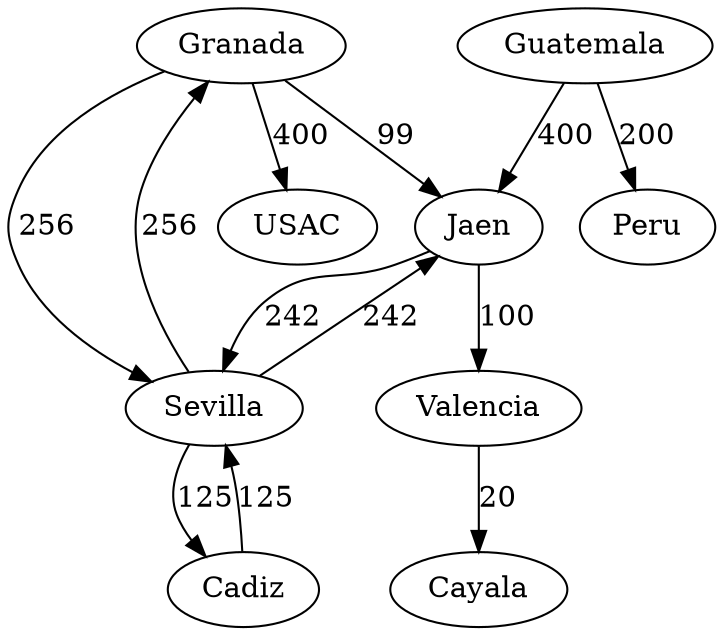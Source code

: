 digraph Grafo {
"USAC";
"Cayala";
"Valencia";
"Valencia" -> "Cayala" [label="20"];
"Peru";
"Guatemala";
"Guatemala" -> "Jaen" [label="400"];
"Guatemala" -> "Peru" [label="200"];
"Jaen";
"Jaen" -> "Valencia" [label="100"];
"Jaen" -> "Sevilla" [label="242"];
"Granada";
"Granada" -> "USAC" [label="400"];
"Granada" -> "Jaen" [label="99"];
"Granada" -> "Sevilla" [label="256"];
"Sevilla";
"Sevilla" -> "Jaen" [label="242"];
"Sevilla" -> "Granada" [label="256"];
"Sevilla" -> "Cadiz" [label="125"];
"Cadiz";
"Cadiz" -> "Sevilla" [label="125"];
}
